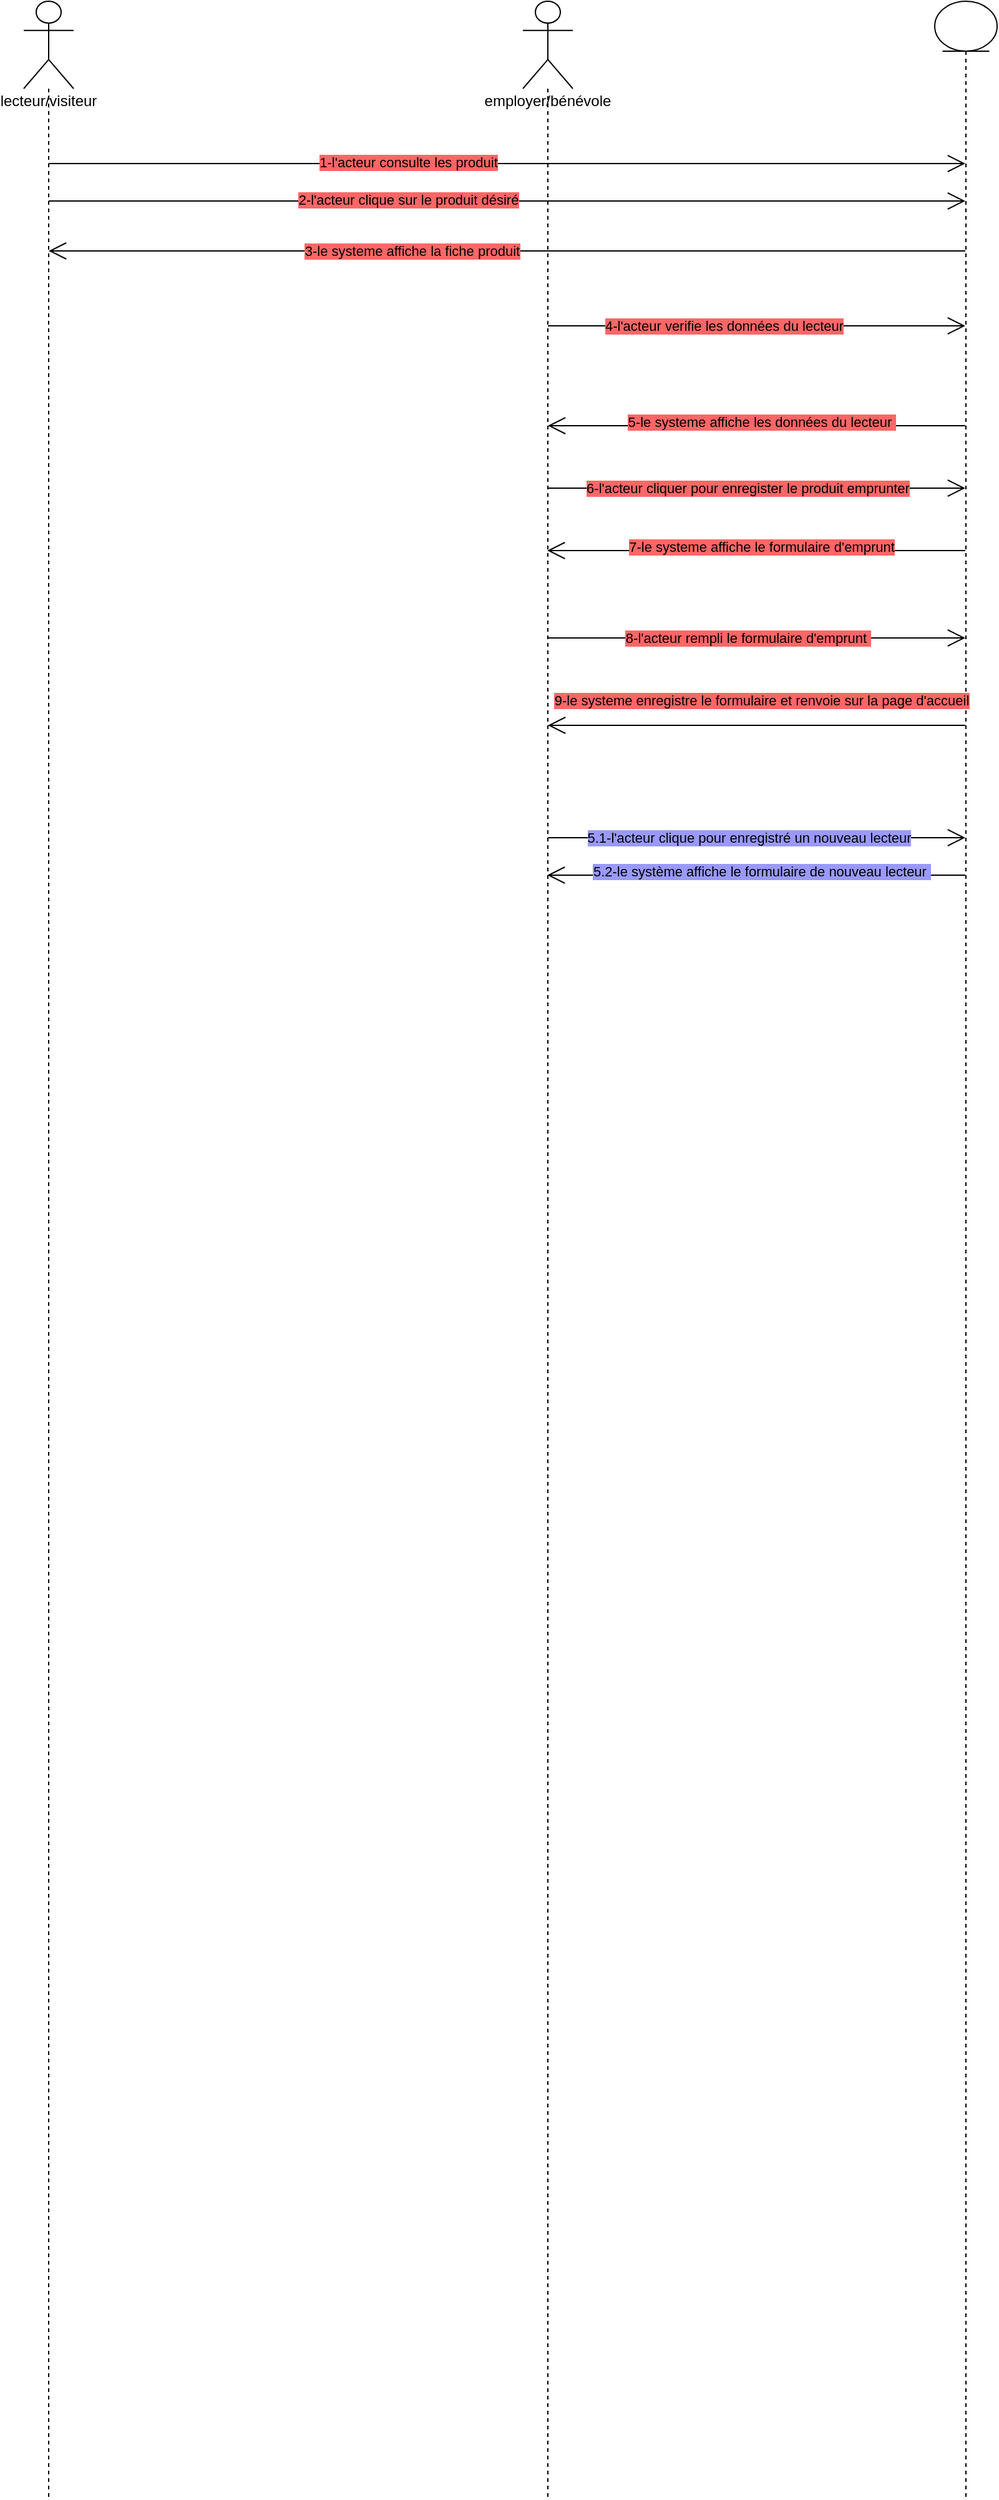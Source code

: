 <mxfile version="14.6.0" type="device"><diagram id="VjEOGz9um9mDoR2V2l5F" name="Page-1"><mxGraphModel dx="1422" dy="1931" grid="1" gridSize="10" guides="1" tooltips="1" connect="1" arrows="1" fold="1" page="1" pageScale="1" pageWidth="827" pageHeight="1169" math="0" shadow="0"><root><mxCell id="0"/><mxCell id="1" parent="0"/><mxCell id="8vJysoUdzNYEoQkvlTcu-1" value="" style="shape=umlLifeline;participant=umlActor;perimeter=lifelinePerimeter;whiteSpace=wrap;html=1;container=1;collapsible=0;recursiveResize=0;verticalAlign=top;spacingTop=36;outlineConnect=0;size=70;" parent="1" vertex="1"><mxGeometry x="20" y="-30" width="40" height="2000" as="geometry"/></mxCell><mxCell id="8vJysoUdzNYEoQkvlTcu-2" value="lecteur/visiteur" style="text;html=1;strokeColor=none;fillColor=none;align=center;verticalAlign=middle;whiteSpace=wrap;rounded=0;" parent="8vJysoUdzNYEoQkvlTcu-1" vertex="1"><mxGeometry y="70" width="40" height="20" as="geometry"/></mxCell><mxCell id="8vJysoUdzNYEoQkvlTcu-3" value="" style="shape=umlLifeline;participant=umlActor;perimeter=lifelinePerimeter;whiteSpace=wrap;html=1;container=1;collapsible=0;recursiveResize=0;verticalAlign=top;spacingTop=36;outlineConnect=0;size=70;" parent="1" vertex="1"><mxGeometry x="420" y="-30" width="40" height="2000" as="geometry"/></mxCell><mxCell id="8vJysoUdzNYEoQkvlTcu-4" value="employer/bénévole" style="text;html=1;strokeColor=none;fillColor=none;align=center;verticalAlign=middle;whiteSpace=wrap;rounded=0;" parent="8vJysoUdzNYEoQkvlTcu-3" vertex="1"><mxGeometry y="70" width="40" height="20" as="geometry"/></mxCell><mxCell id="8vJysoUdzNYEoQkvlTcu-5" value="" style="shape=umlLifeline;participant=umlEntity;perimeter=lifelinePerimeter;whiteSpace=wrap;html=1;container=1;collapsible=0;recursiveResize=0;verticalAlign=top;spacingTop=36;outlineConnect=0;" parent="1" vertex="1"><mxGeometry x="750" y="-30" width="50" height="2000" as="geometry"/></mxCell><mxCell id="8vJysoUdzNYEoQkvlTcu-6" value="" style="endArrow=open;endFill=1;endSize=12;html=1;labelBackgroundColor=#FF6666;" parent="1" source="8vJysoUdzNYEoQkvlTcu-1" target="8vJysoUdzNYEoQkvlTcu-5" edge="1"><mxGeometry x="-0.135" y="-40" width="160" relative="1" as="geometry"><mxPoint x="330" y="310" as="sourcePoint"/><mxPoint x="490" y="310" as="targetPoint"/><Array as="points"><mxPoint x="370" y="100"/><mxPoint x="580" y="100"/></Array><mxPoint as="offset"/></mxGeometry></mxCell><mxCell id="8vJysoUdzNYEoQkvlTcu-8" value="1-l'acteur consulte les produit" style="edgeLabel;html=1;align=center;verticalAlign=middle;resizable=0;points=[];labelBackgroundColor=#FF6666;" parent="8vJysoUdzNYEoQkvlTcu-6" vertex="1" connectable="0"><mxGeometry x="-0.218" y="1" relative="1" as="geometry"><mxPoint x="1" as="offset"/></mxGeometry></mxCell><mxCell id="8vJysoUdzNYEoQkvlTcu-9" value="" style="endArrow=open;endFill=1;endSize=12;html=1;labelBackgroundColor=#FF6666;" parent="1" source="8vJysoUdzNYEoQkvlTcu-1" target="8vJysoUdzNYEoQkvlTcu-5" edge="1"><mxGeometry x="-0.135" y="-40" width="160" relative="1" as="geometry"><mxPoint x="49.5" y="110" as="sourcePoint"/><mxPoint x="784.5" y="110" as="targetPoint"/><Array as="points"><mxPoint x="200" y="130"/><mxPoint x="500" y="130"/><mxPoint x="590" y="130"/></Array><mxPoint as="offset"/></mxGeometry></mxCell><mxCell id="8vJysoUdzNYEoQkvlTcu-10" value="2-l'acteur clique sur le produit désiré" style="edgeLabel;html=1;align=center;verticalAlign=middle;resizable=0;points=[];labelBackgroundColor=#FF6666;" parent="8vJysoUdzNYEoQkvlTcu-9" vertex="1" connectable="0"><mxGeometry x="-0.218" y="1" relative="1" as="geometry"><mxPoint x="1" as="offset"/></mxGeometry></mxCell><mxCell id="8vJysoUdzNYEoQkvlTcu-11" value="" style="endArrow=open;endFill=1;endSize=12;html=1;labelBackgroundColor=#FF6666;" parent="1" source="8vJysoUdzNYEoQkvlTcu-5" target="8vJysoUdzNYEoQkvlTcu-1" edge="1"><mxGeometry width="160" relative="1" as="geometry"><mxPoint x="330" y="210" as="sourcePoint"/><mxPoint x="490" y="210" as="targetPoint"/><Array as="points"><mxPoint x="210" y="170"/></Array></mxGeometry></mxCell><mxCell id="8vJysoUdzNYEoQkvlTcu-12" value="3-le systeme affiche la fiche produit" style="edgeLabel;html=1;align=center;verticalAlign=middle;resizable=0;points=[];labelBackgroundColor=#FF6666;" parent="8vJysoUdzNYEoQkvlTcu-11" vertex="1" connectable="0"><mxGeometry x="0.09" y="4" relative="1" as="geometry"><mxPoint x="-43" y="-4" as="offset"/></mxGeometry></mxCell><mxCell id="8vJysoUdzNYEoQkvlTcu-13" value="" style="endArrow=open;endFill=1;endSize=12;html=1;labelBackgroundColor=#FF6666;" parent="1" source="8vJysoUdzNYEoQkvlTcu-3" target="8vJysoUdzNYEoQkvlTcu-5" edge="1"><mxGeometry width="160" relative="1" as="geometry"><mxPoint x="330" y="210" as="sourcePoint"/><mxPoint x="490" y="210" as="targetPoint"/><Array as="points"><mxPoint x="530" y="230"/></Array></mxGeometry></mxCell><mxCell id="8vJysoUdzNYEoQkvlTcu-14" value="4-l'acteur verifie les données du lecteur" style="edgeLabel;html=1;align=center;verticalAlign=middle;resizable=0;points=[];labelBackgroundColor=#FF6666;" parent="8vJysoUdzNYEoQkvlTcu-13" vertex="1" connectable="0"><mxGeometry x="-0.233" y="-3" relative="1" as="geometry"><mxPoint x="12" y="-3" as="offset"/></mxGeometry></mxCell><mxCell id="8vJysoUdzNYEoQkvlTcu-15" value="" style="endArrow=open;endFill=1;endSize=12;html=1;labelBackgroundColor=#FF6666;" parent="1" source="8vJysoUdzNYEoQkvlTcu-5" target="8vJysoUdzNYEoQkvlTcu-3" edge="1"><mxGeometry width="160" relative="1" as="geometry"><mxPoint x="774.5" y="280" as="sourcePoint"/><mxPoint x="439.5" y="310" as="targetPoint"/><Array as="points"><mxPoint x="520" y="310"/></Array></mxGeometry></mxCell><mxCell id="8vJysoUdzNYEoQkvlTcu-16" value="5-le systeme affiche les données du lecteur&amp;nbsp;" style="edgeLabel;html=1;align=center;verticalAlign=middle;resizable=0;points=[];labelBackgroundColor=#FF6666;" parent="8vJysoUdzNYEoQkvlTcu-15" vertex="1" connectable="0"><mxGeometry x="-0.233" y="-3" relative="1" as="geometry"><mxPoint x="-35" as="offset"/></mxGeometry></mxCell><mxCell id="8vJysoUdzNYEoQkvlTcu-17" value="" style="endArrow=open;endFill=1;endSize=12;html=1;labelBackgroundColor=#FF6666;" parent="1" edge="1"><mxGeometry width="160" relative="1" as="geometry"><mxPoint x="439.5" y="360" as="sourcePoint"/><mxPoint x="774.5" y="360" as="targetPoint"/><Array as="points"><mxPoint x="530" y="360"/><mxPoint x="750" y="360"/></Array></mxGeometry></mxCell><mxCell id="8vJysoUdzNYEoQkvlTcu-18" value="6-l'acteur cliquer pour enregister le produit emprunter" style="edgeLabel;html=1;align=center;verticalAlign=middle;resizable=0;points=[];labelBackgroundColor=#FF6666;" parent="8vJysoUdzNYEoQkvlTcu-17" vertex="1" connectable="0"><mxGeometry x="-0.233" y="-3" relative="1" as="geometry"><mxPoint x="32" y="-3" as="offset"/></mxGeometry></mxCell><mxCell id="8vJysoUdzNYEoQkvlTcu-19" value="" style="endArrow=open;endFill=1;endSize=12;html=1;labelBackgroundColor=#FF6666;" parent="1" edge="1"><mxGeometry width="160" relative="1" as="geometry"><mxPoint x="774.5" y="410" as="sourcePoint"/><mxPoint x="439.5" y="410" as="targetPoint"/><Array as="points"><mxPoint x="530" y="410"/></Array></mxGeometry></mxCell><mxCell id="8vJysoUdzNYEoQkvlTcu-20" value="7-le systeme affiche le formulaire d'emprunt" style="edgeLabel;html=1;align=center;verticalAlign=middle;resizable=0;points=[];labelBackgroundColor=#FF6666;" parent="8vJysoUdzNYEoQkvlTcu-19" vertex="1" connectable="0"><mxGeometry x="-0.233" y="-3" relative="1" as="geometry"><mxPoint x="-35" as="offset"/></mxGeometry></mxCell><mxCell id="8vJysoUdzNYEoQkvlTcu-21" value="" style="endArrow=open;endFill=1;endSize=12;html=1;labelBackgroundColor=#FF6666;" parent="1" edge="1"><mxGeometry width="160" relative="1" as="geometry"><mxPoint x="439.5" y="480" as="sourcePoint"/><mxPoint x="774.5" y="480" as="targetPoint"/><Array as="points"><mxPoint x="540" y="480"/><mxPoint x="760" y="480"/></Array></mxGeometry></mxCell><mxCell id="8vJysoUdzNYEoQkvlTcu-22" value="8-l'acteur rempli le formulaire d'emprunt&amp;nbsp;" style="edgeLabel;html=1;align=center;verticalAlign=middle;resizable=0;points=[];labelBackgroundColor=#FF6666;" parent="8vJysoUdzNYEoQkvlTcu-21" vertex="1" connectable="0"><mxGeometry x="-0.233" y="-3" relative="1" as="geometry"><mxPoint x="32" y="-3" as="offset"/></mxGeometry></mxCell><mxCell id="8vJysoUdzNYEoQkvlTcu-23" value="" style="endArrow=open;endFill=1;endSize=12;html=1;labelBackgroundColor=#FF6666;" parent="1" source="8vJysoUdzNYEoQkvlTcu-5" target="8vJysoUdzNYEoQkvlTcu-3" edge="1"><mxGeometry width="160" relative="1" as="geometry"><mxPoint x="775" y="550" as="sourcePoint"/><mxPoint x="440" y="550" as="targetPoint"/><Array as="points"><mxPoint x="530.5" y="550"/></Array></mxGeometry></mxCell><mxCell id="8vJysoUdzNYEoQkvlTcu-24" value="9-le systeme enregistre le formulaire et renvoie sur la page d'accueil" style="edgeLabel;html=1;align=center;verticalAlign=middle;resizable=0;points=[];labelBackgroundColor=#FF6666;" parent="8vJysoUdzNYEoQkvlTcu-23" vertex="1" connectable="0"><mxGeometry x="-0.233" y="-3" relative="1" as="geometry"><mxPoint x="-35" y="-17" as="offset"/></mxGeometry></mxCell><mxCell id="BtIv6YDzG_c69bwqwfEF-1" value="" style="endArrow=open;endFill=1;endSize=12;html=1;labelBackgroundColor=#9999FF;" parent="1" source="8vJysoUdzNYEoQkvlTcu-3" target="8vJysoUdzNYEoQkvlTcu-5" edge="1"><mxGeometry width="160" relative="1" as="geometry"><mxPoint x="775" y="640" as="sourcePoint"/><mxPoint x="740" y="620" as="targetPoint"/><Array as="points"><mxPoint x="620" y="640"/></Array></mxGeometry></mxCell><mxCell id="BtIv6YDzG_c69bwqwfEF-2" value="5.1-l'acteur clique pour enregistré un nouveau lecteur" style="edgeLabel;html=1;align=center;verticalAlign=middle;resizable=0;points=[];labelBackgroundColor=#9999FF;" parent="BtIv6YDzG_c69bwqwfEF-1" vertex="1" connectable="0"><mxGeometry x="-0.233" y="-3" relative="1" as="geometry"><mxPoint x="32" y="-3" as="offset"/></mxGeometry></mxCell><mxCell id="BtIv6YDzG_c69bwqwfEF-3" value="" style="endArrow=open;endFill=1;endSize=12;html=1;labelBackgroundColor=#9999FF;" parent="1" edge="1"><mxGeometry width="160" relative="1" as="geometry"><mxPoint x="774.5" y="670" as="sourcePoint"/><mxPoint x="439.5" y="670" as="targetPoint"/><Array as="points"><mxPoint x="540" y="670"/></Array></mxGeometry></mxCell><mxCell id="BtIv6YDzG_c69bwqwfEF-4" value="5.2-le système affiche le formulaire de nouveau lecteur&amp;nbsp;" style="edgeLabel;html=1;align=center;verticalAlign=middle;resizable=0;points=[];labelBackgroundColor=#9999FF;" parent="BtIv6YDzG_c69bwqwfEF-3" vertex="1" connectable="0"><mxGeometry x="-0.233" y="-3" relative="1" as="geometry"><mxPoint x="-35" as="offset"/></mxGeometry></mxCell></root></mxGraphModel></diagram></mxfile>